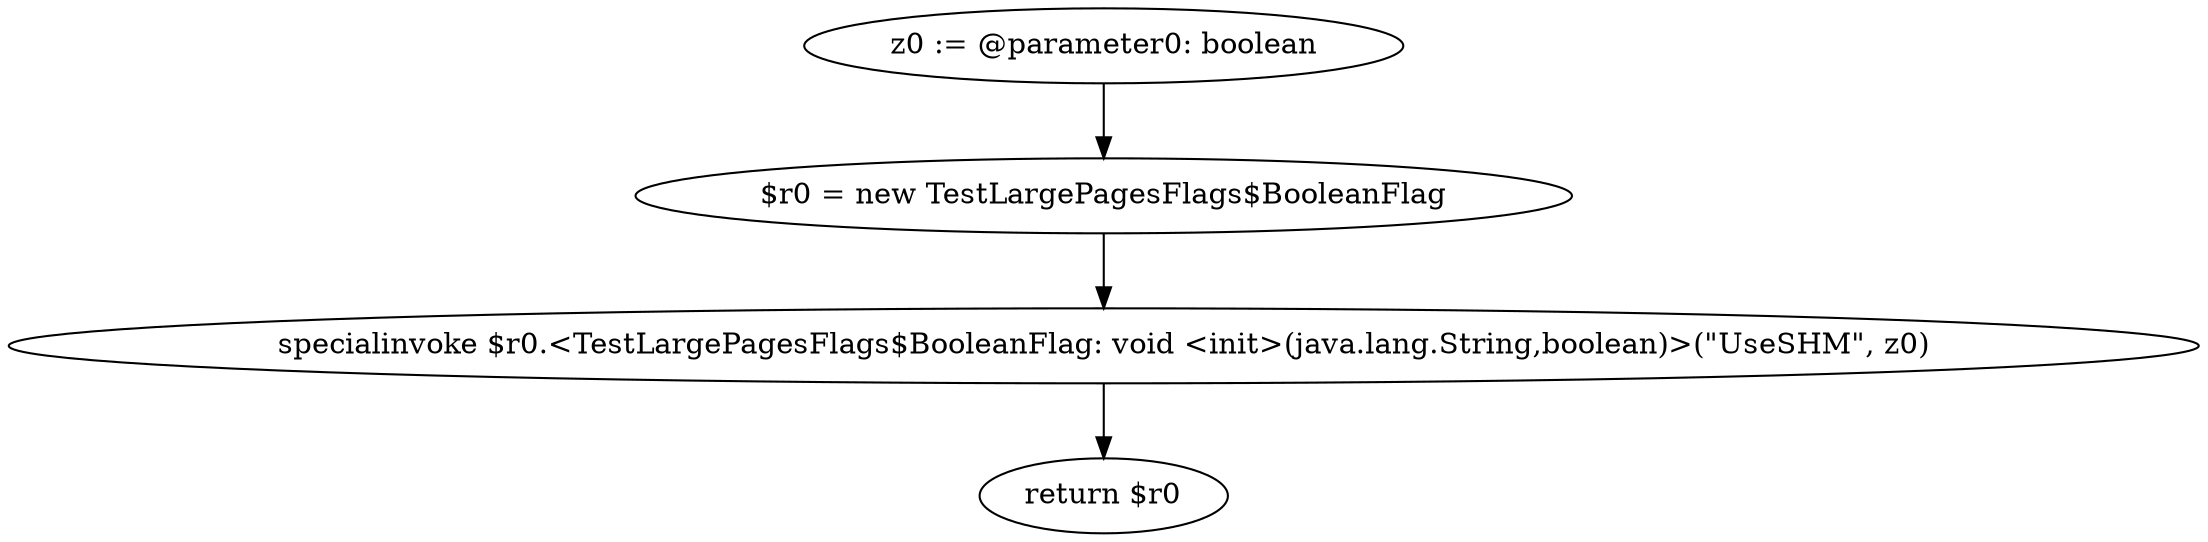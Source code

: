digraph "unitGraph" {
    "z0 := @parameter0: boolean"
    "$r0 = new TestLargePagesFlags$BooleanFlag"
    "specialinvoke $r0.<TestLargePagesFlags$BooleanFlag: void <init>(java.lang.String,boolean)>(\"UseSHM\", z0)"
    "return $r0"
    "z0 := @parameter0: boolean"->"$r0 = new TestLargePagesFlags$BooleanFlag";
    "$r0 = new TestLargePagesFlags$BooleanFlag"->"specialinvoke $r0.<TestLargePagesFlags$BooleanFlag: void <init>(java.lang.String,boolean)>(\"UseSHM\", z0)";
    "specialinvoke $r0.<TestLargePagesFlags$BooleanFlag: void <init>(java.lang.String,boolean)>(\"UseSHM\", z0)"->"return $r0";
}
